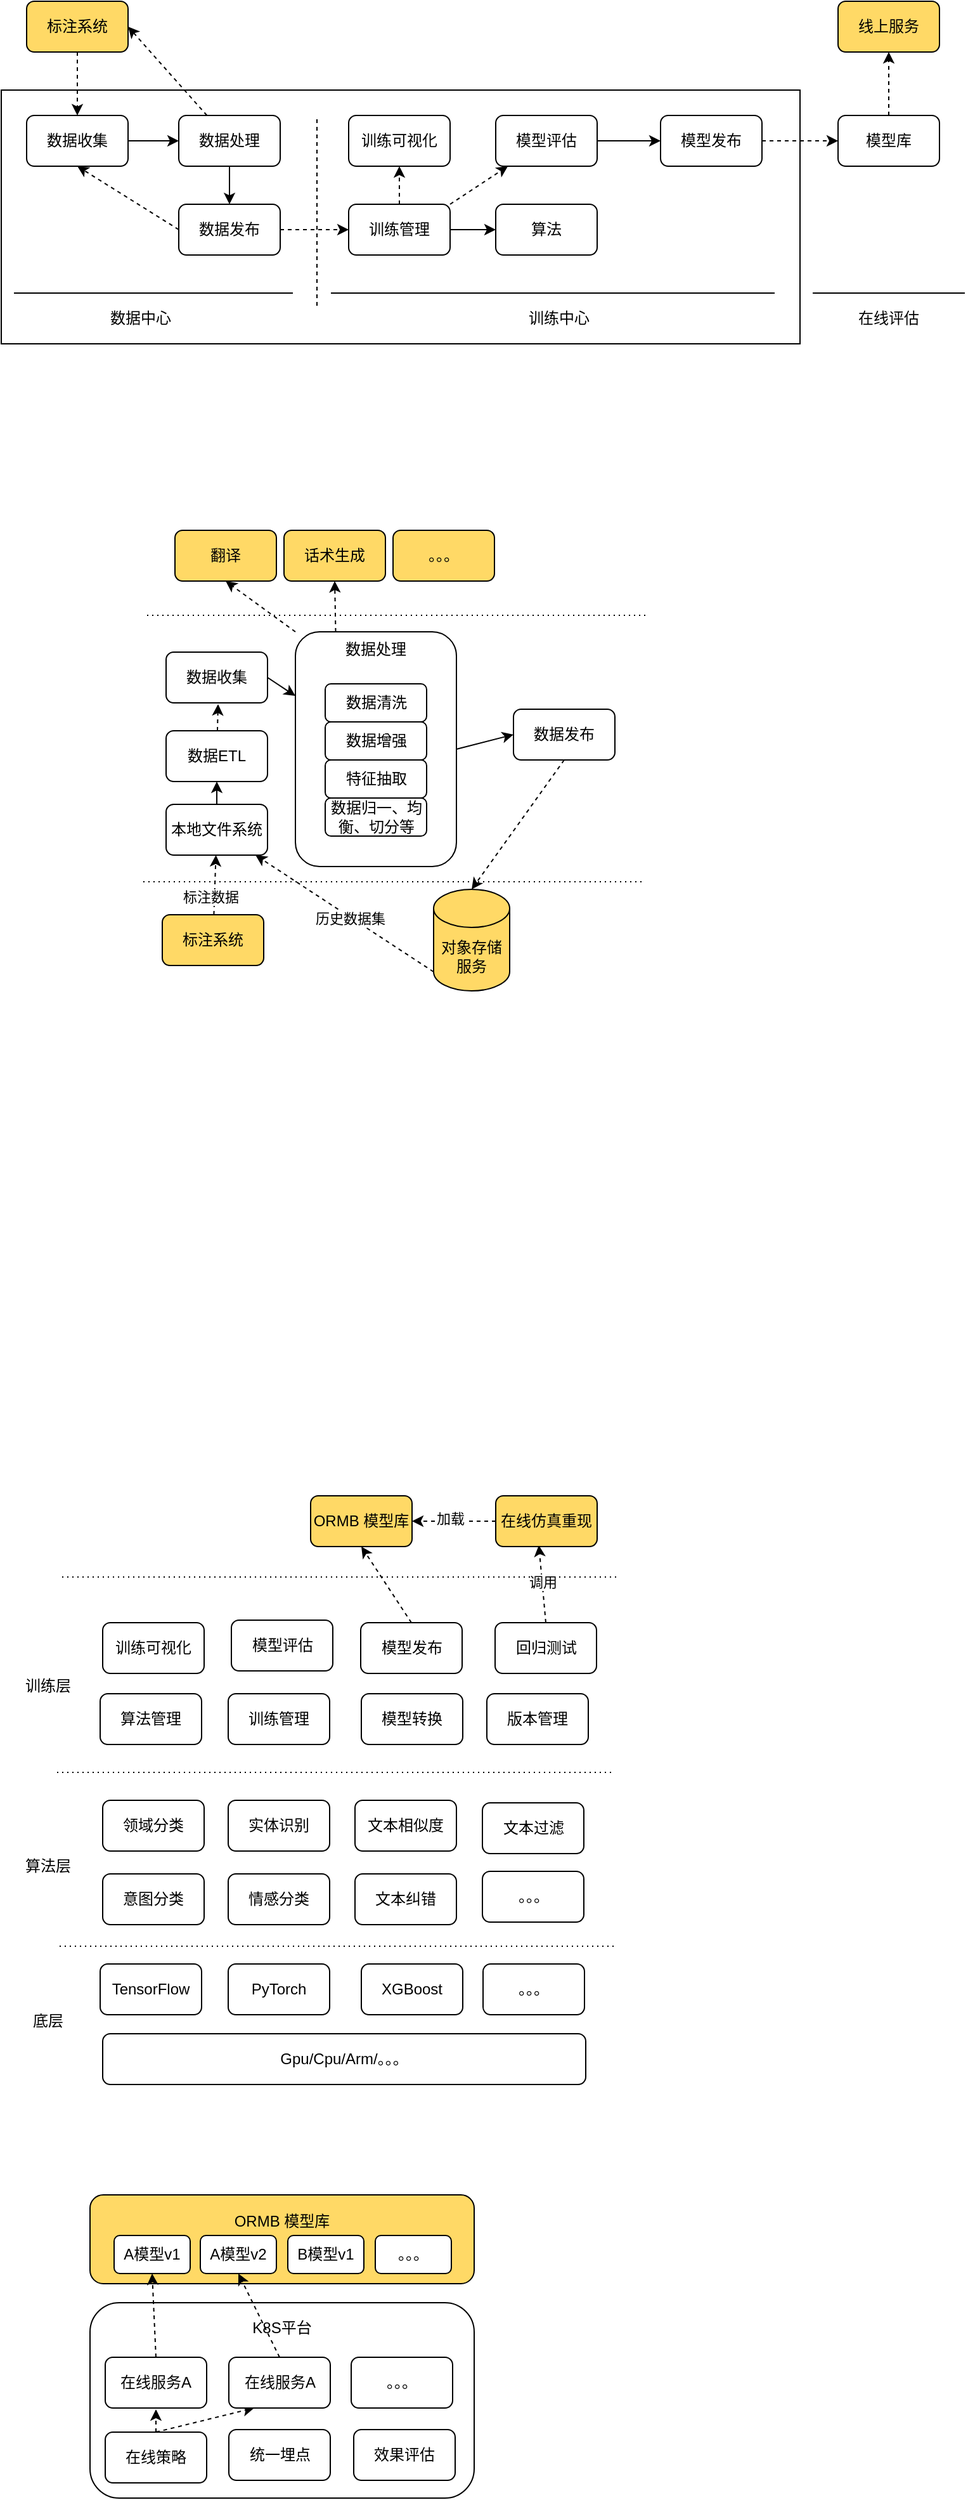 <mxfile version="14.6.13" type="device"><diagram id="BUX6kXWWUyB_DorWcSp2" name="第 1 页"><mxGraphModel dx="946" dy="1777" grid="0" gridSize="10" guides="1" tooltips="1" connect="1" arrows="1" fold="1" page="1" pageScale="1" pageWidth="827" pageHeight="1169" math="0" shadow="0"><root><mxCell id="0"/><mxCell id="1" parent="0"/><mxCell id="ZanTquYdENiWtC2egwye-124" value="K8S平台&lt;br&gt;&lt;br&gt;&lt;br&gt;&lt;br&gt;&lt;br&gt;&lt;br&gt;&lt;br&gt;&lt;br&gt;&lt;br&gt;" style="rounded=1;whiteSpace=wrap;html=1;fillColor=#FFFFFF;" vertex="1" parent="1"><mxGeometry x="104" y="724" width="303" height="154" as="geometry"/></mxCell><mxCell id="ZanTquYdENiWtC2egwye-32" value="" style="rounded=0;whiteSpace=wrap;html=1;fillColor=#FFFFFF;" vertex="1" parent="1"><mxGeometry x="34" y="-1020" width="630" height="200" as="geometry"/></mxCell><mxCell id="ZanTquYdENiWtC2egwye-11" value="" style="edgeStyle=orthogonalEdgeStyle;rounded=0;orthogonalLoop=1;jettySize=auto;html=1;" edge="1" parent="1" source="ZanTquYdENiWtC2egwye-1" target="ZanTquYdENiWtC2egwye-3"><mxGeometry relative="1" as="geometry"/></mxCell><mxCell id="ZanTquYdENiWtC2egwye-1" value="数据收集" style="rounded=1;whiteSpace=wrap;html=1;" vertex="1" parent="1"><mxGeometry x="54" y="-1000" width="80" height="40" as="geometry"/></mxCell><mxCell id="ZanTquYdENiWtC2egwye-14" value="" style="edgeStyle=none;rounded=0;orthogonalLoop=1;jettySize=auto;html=1;dashed=1;" edge="1" parent="1" source="ZanTquYdENiWtC2egwye-2" target="ZanTquYdENiWtC2egwye-1"><mxGeometry relative="1" as="geometry"/></mxCell><mxCell id="ZanTquYdENiWtC2egwye-12" value="" style="edgeStyle=orthogonalEdgeStyle;rounded=0;orthogonalLoop=1;jettySize=auto;html=1;" edge="1" parent="1" source="ZanTquYdENiWtC2egwye-3" target="ZanTquYdENiWtC2egwye-4"><mxGeometry relative="1" as="geometry"/></mxCell><mxCell id="ZanTquYdENiWtC2egwye-13" style="rounded=0;orthogonalLoop=1;jettySize=auto;html=1;entryX=1;entryY=0.5;entryDx=0;entryDy=0;dashed=1;" edge="1" parent="1" source="ZanTquYdENiWtC2egwye-3" target="ZanTquYdENiWtC2egwye-2"><mxGeometry relative="1" as="geometry"/></mxCell><mxCell id="ZanTquYdENiWtC2egwye-3" value="数据处理" style="rounded=1;whiteSpace=wrap;html=1;" vertex="1" parent="1"><mxGeometry x="174" y="-1000" width="80" height="40" as="geometry"/></mxCell><mxCell id="ZanTquYdENiWtC2egwye-15" value="" style="edgeStyle=none;rounded=0;orthogonalLoop=1;jettySize=auto;html=1;dashed=1;" edge="1" parent="1" source="ZanTquYdENiWtC2egwye-4" target="ZanTquYdENiWtC2egwye-5"><mxGeometry relative="1" as="geometry"/></mxCell><mxCell id="ZanTquYdENiWtC2egwye-25" style="edgeStyle=none;rounded=0;orthogonalLoop=1;jettySize=auto;html=1;exitX=0;exitY=0.5;exitDx=0;exitDy=0;entryX=0.5;entryY=1;entryDx=0;entryDy=0;dashed=1;" edge="1" parent="1" source="ZanTquYdENiWtC2egwye-4" target="ZanTquYdENiWtC2egwye-1"><mxGeometry relative="1" as="geometry"/></mxCell><mxCell id="ZanTquYdENiWtC2egwye-4" value="数据发布" style="rounded=1;whiteSpace=wrap;html=1;" vertex="1" parent="1"><mxGeometry x="174" y="-930" width="80" height="40" as="geometry"/></mxCell><mxCell id="ZanTquYdENiWtC2egwye-16" value="" style="edgeStyle=none;rounded=0;orthogonalLoop=1;jettySize=auto;html=1;" edge="1" parent="1" source="ZanTquYdENiWtC2egwye-5" target="ZanTquYdENiWtC2egwye-6"><mxGeometry relative="1" as="geometry"/></mxCell><mxCell id="ZanTquYdENiWtC2egwye-18" value="" style="edgeStyle=none;rounded=0;orthogonalLoop=1;jettySize=auto;html=1;dashed=1;" edge="1" parent="1" source="ZanTquYdENiWtC2egwye-5" target="ZanTquYdENiWtC2egwye-8"><mxGeometry relative="1" as="geometry"/></mxCell><mxCell id="ZanTquYdENiWtC2egwye-5" value="训练管理" style="rounded=1;whiteSpace=wrap;html=1;" vertex="1" parent="1"><mxGeometry x="308" y="-930" width="80" height="40" as="geometry"/></mxCell><mxCell id="ZanTquYdENiWtC2egwye-17" value="" style="edgeStyle=none;rounded=0;orthogonalLoop=1;jettySize=auto;html=1;dashed=1;exitX=1;exitY=0;exitDx=0;exitDy=0;" edge="1" parent="1" source="ZanTquYdENiWtC2egwye-5" target="ZanTquYdENiWtC2egwye-7"><mxGeometry relative="1" as="geometry"/></mxCell><mxCell id="ZanTquYdENiWtC2egwye-6" value="算法" style="rounded=1;whiteSpace=wrap;html=1;" vertex="1" parent="1"><mxGeometry x="424" y="-930" width="80" height="40" as="geometry"/></mxCell><mxCell id="ZanTquYdENiWtC2egwye-19" value="" style="edgeStyle=none;rounded=0;orthogonalLoop=1;jettySize=auto;html=1;" edge="1" parent="1" source="ZanTquYdENiWtC2egwye-7" target="ZanTquYdENiWtC2egwye-10"><mxGeometry relative="1" as="geometry"/></mxCell><mxCell id="ZanTquYdENiWtC2egwye-7" value="&lt;span&gt;模型评估&lt;/span&gt;" style="rounded=1;whiteSpace=wrap;html=1;" vertex="1" parent="1"><mxGeometry x="424" y="-1000" width="80" height="40" as="geometry"/></mxCell><mxCell id="ZanTquYdENiWtC2egwye-8" value="训练可视化" style="rounded=1;whiteSpace=wrap;html=1;" vertex="1" parent="1"><mxGeometry x="308" y="-1000" width="80" height="40" as="geometry"/></mxCell><mxCell id="ZanTquYdENiWtC2egwye-23" value="" style="edgeStyle=none;rounded=0;orthogonalLoop=1;jettySize=auto;html=1;dashed=1;" edge="1" parent="1" source="ZanTquYdENiWtC2egwye-10" target="ZanTquYdENiWtC2egwye-22"><mxGeometry relative="1" as="geometry"/></mxCell><mxCell id="ZanTquYdENiWtC2egwye-10" value="模型发布" style="rounded=1;whiteSpace=wrap;html=1;" vertex="1" parent="1"><mxGeometry x="554" y="-1000" width="80" height="40" as="geometry"/></mxCell><mxCell id="ZanTquYdENiWtC2egwye-2" value="标注系统" style="rounded=1;whiteSpace=wrap;html=1;fillColor=#FFD966;" vertex="1" parent="1"><mxGeometry x="54" y="-1090" width="80" height="40" as="geometry"/></mxCell><mxCell id="ZanTquYdENiWtC2egwye-20" value="线上服务" style="rounded=1;whiteSpace=wrap;html=1;fillColor=#FFD966;" vertex="1" parent="1"><mxGeometry x="694" y="-1090" width="80" height="40" as="geometry"/></mxCell><mxCell id="ZanTquYdENiWtC2egwye-24" value="" style="edgeStyle=none;rounded=0;orthogonalLoop=1;jettySize=auto;html=1;dashed=1;" edge="1" parent="1" source="ZanTquYdENiWtC2egwye-22" target="ZanTquYdENiWtC2egwye-20"><mxGeometry relative="1" as="geometry"/></mxCell><mxCell id="ZanTquYdENiWtC2egwye-22" value="模型库" style="rounded=1;whiteSpace=wrap;html=1;" vertex="1" parent="1"><mxGeometry x="694" y="-1000" width="80" height="40" as="geometry"/></mxCell><mxCell id="ZanTquYdENiWtC2egwye-26" value="" style="endArrow=none;html=1;" edge="1" parent="1"><mxGeometry width="50" height="50" relative="1" as="geometry"><mxPoint x="44" y="-860" as="sourcePoint"/><mxPoint x="264" y="-860" as="targetPoint"/></mxGeometry></mxCell><mxCell id="ZanTquYdENiWtC2egwye-27" value="" style="endArrow=none;html=1;" edge="1" parent="1"><mxGeometry width="50" height="50" relative="1" as="geometry"><mxPoint x="294" y="-860" as="sourcePoint"/><mxPoint x="644" y="-860" as="targetPoint"/></mxGeometry></mxCell><mxCell id="ZanTquYdENiWtC2egwye-28" value="数据中心" style="text;html=1;strokeColor=none;fillColor=none;align=center;verticalAlign=middle;whiteSpace=wrap;rounded=0;" vertex="1" parent="1"><mxGeometry x="114" y="-850" width="60" height="20" as="geometry"/></mxCell><mxCell id="ZanTquYdENiWtC2egwye-29" value="训练中心" style="text;html=1;strokeColor=none;fillColor=none;align=center;verticalAlign=middle;whiteSpace=wrap;rounded=0;" vertex="1" parent="1"><mxGeometry x="444" y="-850" width="60" height="20" as="geometry"/></mxCell><mxCell id="ZanTquYdENiWtC2egwye-30" value="" style="endArrow=none;html=1;" edge="1" parent="1"><mxGeometry width="50" height="50" relative="1" as="geometry"><mxPoint x="674" y="-860" as="sourcePoint"/><mxPoint x="794" y="-860" as="targetPoint"/></mxGeometry></mxCell><mxCell id="ZanTquYdENiWtC2egwye-31" value="在线评估" style="text;html=1;strokeColor=none;fillColor=none;align=center;verticalAlign=middle;whiteSpace=wrap;rounded=0;" vertex="1" parent="1"><mxGeometry x="704" y="-850" width="60" height="20" as="geometry"/></mxCell><mxCell id="ZanTquYdENiWtC2egwye-34" value="" style="endArrow=none;html=1;dashed=1;" edge="1" parent="1"><mxGeometry width="50" height="50" relative="1" as="geometry"><mxPoint x="283" y="-850" as="sourcePoint"/><mxPoint x="283" y="-1000" as="targetPoint"/></mxGeometry></mxCell><mxCell id="ZanTquYdENiWtC2egwye-39" value="" style="edgeStyle=none;rounded=0;orthogonalLoop=1;jettySize=auto;html=1;dashed=1;" edge="1" parent="1" source="ZanTquYdENiWtC2egwye-36" target="ZanTquYdENiWtC2egwye-37"><mxGeometry relative="1" as="geometry"/></mxCell><mxCell id="ZanTquYdENiWtC2egwye-43" value="标注数据" style="edgeLabel;html=1;align=center;verticalAlign=middle;resizable=0;points=[];" vertex="1" connectable="0" parent="ZanTquYdENiWtC2egwye-39"><mxGeometry x="-0.403" y="3" relative="1" as="geometry"><mxPoint as="offset"/></mxGeometry></mxCell><mxCell id="ZanTquYdENiWtC2egwye-36" value="&lt;span&gt;标注系统&lt;/span&gt;" style="rounded=1;whiteSpace=wrap;html=1;fillColor=#FFD966;" vertex="1" parent="1"><mxGeometry x="161" y="-370" width="80" height="40" as="geometry"/></mxCell><mxCell id="ZanTquYdENiWtC2egwye-49" style="edgeStyle=none;rounded=0;orthogonalLoop=1;jettySize=auto;html=1;exitX=0.5;exitY=0;exitDx=0;exitDy=0;entryX=0.5;entryY=1;entryDx=0;entryDy=0;" edge="1" parent="1" source="ZanTquYdENiWtC2egwye-37" target="ZanTquYdENiWtC2egwye-133"><mxGeometry relative="1" as="geometry"/></mxCell><mxCell id="ZanTquYdENiWtC2egwye-37" value="本地文件系统" style="rounded=1;whiteSpace=wrap;html=1;" vertex="1" parent="1"><mxGeometry x="164" y="-457" width="80" height="40" as="geometry"/></mxCell><mxCell id="ZanTquYdENiWtC2egwye-40" style="edgeStyle=none;rounded=0;orthogonalLoop=1;jettySize=auto;html=1;exitX=0;exitY=1;exitDx=0;exitDy=-15;dashed=1;exitPerimeter=0;" edge="1" parent="1" source="ZanTquYdENiWtC2egwye-44" target="ZanTquYdENiWtC2egwye-37"><mxGeometry relative="1" as="geometry"><mxPoint x="317" y="-541" as="sourcePoint"/></mxGeometry></mxCell><mxCell id="ZanTquYdENiWtC2egwye-42" value="历史数据集" style="edgeLabel;html=1;align=center;verticalAlign=middle;resizable=0;points=[];" vertex="1" connectable="0" parent="ZanTquYdENiWtC2egwye-40"><mxGeometry x="-0.065" y="1" relative="1" as="geometry"><mxPoint as="offset"/></mxGeometry></mxCell><mxCell id="ZanTquYdENiWtC2egwye-44" value="&lt;span&gt;对象存储服务&lt;/span&gt;" style="shape=cylinder3;whiteSpace=wrap;html=1;boundedLbl=1;backgroundOutline=1;size=15;fillColor=#FFD966;" vertex="1" parent="1"><mxGeometry x="375" y="-390" width="60" height="80" as="geometry"/></mxCell><mxCell id="ZanTquYdENiWtC2egwye-50" style="edgeStyle=none;rounded=0;orthogonalLoop=1;jettySize=auto;html=1;exitX=1;exitY=0.5;exitDx=0;exitDy=0;" edge="1" parent="1" source="ZanTquYdENiWtC2egwye-45" target="ZanTquYdENiWtC2egwye-47"><mxGeometry relative="1" as="geometry"/></mxCell><mxCell id="ZanTquYdENiWtC2egwye-45" value="数据收集" style="rounded=1;whiteSpace=wrap;html=1;" vertex="1" parent="1"><mxGeometry x="164" y="-577" width="80" height="40" as="geometry"/></mxCell><mxCell id="ZanTquYdENiWtC2egwye-51" style="edgeStyle=none;rounded=0;orthogonalLoop=1;jettySize=auto;html=1;exitX=1;exitY=0.5;exitDx=0;exitDy=0;entryX=0;entryY=0.5;entryDx=0;entryDy=0;" edge="1" parent="1" source="ZanTquYdENiWtC2egwye-47" target="ZanTquYdENiWtC2egwye-48"><mxGeometry relative="1" as="geometry"/></mxCell><mxCell id="ZanTquYdENiWtC2egwye-58" style="edgeStyle=none;rounded=0;orthogonalLoop=1;jettySize=auto;html=1;exitX=0;exitY=0;exitDx=0;exitDy=0;entryX=0.5;entryY=1;entryDx=0;entryDy=0;dashed=1;" edge="1" parent="1" source="ZanTquYdENiWtC2egwye-47" target="ZanTquYdENiWtC2egwye-56"><mxGeometry relative="1" as="geometry"/></mxCell><mxCell id="ZanTquYdENiWtC2egwye-59" style="edgeStyle=none;rounded=0;orthogonalLoop=1;jettySize=auto;html=1;exitX=0.25;exitY=0;exitDx=0;exitDy=0;entryX=0.5;entryY=1;entryDx=0;entryDy=0;dashed=1;" edge="1" parent="1" source="ZanTquYdENiWtC2egwye-47" target="ZanTquYdENiWtC2egwye-57"><mxGeometry relative="1" as="geometry"/></mxCell><mxCell id="ZanTquYdENiWtC2egwye-47" value="数据处理&lt;br&gt;&lt;br&gt;&lt;br&gt;&lt;br&gt;&lt;br&gt;&lt;br&gt;&lt;br&gt;&lt;br&gt;&lt;br&gt;&lt;br&gt;&lt;br&gt;&lt;br&gt;" style="rounded=1;whiteSpace=wrap;html=1;" vertex="1" parent="1"><mxGeometry x="266" y="-593" width="127" height="185" as="geometry"/></mxCell><mxCell id="ZanTquYdENiWtC2egwye-52" style="edgeStyle=none;rounded=0;orthogonalLoop=1;jettySize=auto;html=1;exitX=0.5;exitY=1;exitDx=0;exitDy=0;entryX=0.5;entryY=0;entryDx=0;entryDy=0;entryPerimeter=0;dashed=1;" edge="1" parent="1" source="ZanTquYdENiWtC2egwye-48" target="ZanTquYdENiWtC2egwye-44"><mxGeometry relative="1" as="geometry"/></mxCell><mxCell id="ZanTquYdENiWtC2egwye-48" value="数据发布" style="rounded=1;whiteSpace=wrap;html=1;" vertex="1" parent="1"><mxGeometry x="438" y="-532" width="80" height="40" as="geometry"/></mxCell><mxCell id="ZanTquYdENiWtC2egwye-53" value="数据清洗" style="rounded=1;whiteSpace=wrap;html=1;" vertex="1" parent="1"><mxGeometry x="289.5" y="-552" width="80" height="30" as="geometry"/></mxCell><mxCell id="ZanTquYdENiWtC2egwye-54" value="数据增强" style="rounded=1;whiteSpace=wrap;html=1;" vertex="1" parent="1"><mxGeometry x="289.5" y="-522" width="80" height="30" as="geometry"/></mxCell><mxCell id="ZanTquYdENiWtC2egwye-55" value="数据归一、均衡、切分等" style="rounded=1;whiteSpace=wrap;html=1;" vertex="1" parent="1"><mxGeometry x="289.5" y="-462" width="80" height="30" as="geometry"/></mxCell><mxCell id="ZanTquYdENiWtC2egwye-56" value="&lt;span&gt;翻译&lt;/span&gt;" style="rounded=1;whiteSpace=wrap;html=1;fillColor=#FFD966;" vertex="1" parent="1"><mxGeometry x="171" y="-673" width="80" height="40" as="geometry"/></mxCell><mxCell id="ZanTquYdENiWtC2egwye-57" value="&lt;span&gt;话术生成&lt;/span&gt;" style="rounded=1;whiteSpace=wrap;html=1;fillColor=#FFD966;" vertex="1" parent="1"><mxGeometry x="257" y="-673" width="80" height="40" as="geometry"/></mxCell><mxCell id="ZanTquYdENiWtC2egwye-60" value="&lt;span&gt;。。。&lt;/span&gt;" style="rounded=1;whiteSpace=wrap;html=1;fillColor=#FFD966;" vertex="1" parent="1"><mxGeometry x="343" y="-673" width="80" height="40" as="geometry"/></mxCell><mxCell id="ZanTquYdENiWtC2egwye-61" value="TensorFlow" style="rounded=1;whiteSpace=wrap;html=1;" vertex="1" parent="1"><mxGeometry x="112" y="457" width="80" height="40" as="geometry"/></mxCell><mxCell id="ZanTquYdENiWtC2egwye-62" value="" style="endArrow=none;dashed=1;html=1;dashPattern=1 3;strokeWidth=1;" edge="1" parent="1"><mxGeometry width="50" height="50" relative="1" as="geometry"><mxPoint x="149" y="-606" as="sourcePoint"/><mxPoint x="544" y="-606" as="targetPoint"/></mxGeometry></mxCell><mxCell id="ZanTquYdENiWtC2egwye-63" value="" style="endArrow=none;dashed=1;html=1;dashPattern=1 3;strokeWidth=1;" edge="1" parent="1"><mxGeometry width="50" height="50" relative="1" as="geometry"><mxPoint x="146" y="-396" as="sourcePoint"/><mxPoint x="541" y="-396" as="targetPoint"/></mxGeometry></mxCell><mxCell id="ZanTquYdENiWtC2egwye-67" value="PyTorch" style="rounded=1;whiteSpace=wrap;html=1;" vertex="1" parent="1"><mxGeometry x="213" y="457" width="80" height="40" as="geometry"/></mxCell><mxCell id="ZanTquYdENiWtC2egwye-68" value="XGBoost" style="rounded=1;whiteSpace=wrap;html=1;" vertex="1" parent="1"><mxGeometry x="318" y="457" width="80" height="40" as="geometry"/></mxCell><mxCell id="ZanTquYdENiWtC2egwye-69" value="意图分类" style="rounded=1;whiteSpace=wrap;html=1;" vertex="1" parent="1"><mxGeometry x="114" y="386" width="80" height="40" as="geometry"/></mxCell><mxCell id="ZanTquYdENiWtC2egwye-70" value="领域分类" style="rounded=1;whiteSpace=wrap;html=1;" vertex="1" parent="1"><mxGeometry x="114" y="328" width="80" height="40" as="geometry"/></mxCell><mxCell id="ZanTquYdENiWtC2egwye-71" value="文本相似度" style="rounded=1;whiteSpace=wrap;html=1;" vertex="1" parent="1"><mxGeometry x="313" y="328" width="80" height="40" as="geometry"/></mxCell><mxCell id="ZanTquYdENiWtC2egwye-72" value="实体识别" style="rounded=1;whiteSpace=wrap;html=1;" vertex="1" parent="1"><mxGeometry x="213" y="328" width="80" height="40" as="geometry"/></mxCell><mxCell id="ZanTquYdENiWtC2egwye-73" value="情感分类" style="rounded=1;whiteSpace=wrap;html=1;" vertex="1" parent="1"><mxGeometry x="213" y="386" width="80" height="40" as="geometry"/></mxCell><mxCell id="ZanTquYdENiWtC2egwye-74" value="文本纠错" style="rounded=1;whiteSpace=wrap;html=1;" vertex="1" parent="1"><mxGeometry x="313" y="386" width="80" height="40" as="geometry"/></mxCell><mxCell id="ZanTquYdENiWtC2egwye-75" value="文本过滤" style="rounded=1;whiteSpace=wrap;html=1;" vertex="1" parent="1"><mxGeometry x="413.5" y="330" width="80" height="40" as="geometry"/></mxCell><mxCell id="ZanTquYdENiWtC2egwye-85" value="。。。" style="rounded=1;whiteSpace=wrap;html=1;" vertex="1" parent="1"><mxGeometry x="413.5" y="384" width="80" height="40" as="geometry"/></mxCell><mxCell id="ZanTquYdENiWtC2egwye-86" value="" style="endArrow=none;dashed=1;html=1;dashPattern=1 3;strokeWidth=1;" edge="1" parent="1"><mxGeometry width="50" height="50" relative="1" as="geometry"><mxPoint x="80" y="443" as="sourcePoint"/><mxPoint x="520" y="443" as="targetPoint"/></mxGeometry></mxCell><mxCell id="ZanTquYdENiWtC2egwye-87" value="算法管理" style="rounded=1;whiteSpace=wrap;html=1;" vertex="1" parent="1"><mxGeometry x="112" y="244" width="80" height="40" as="geometry"/></mxCell><mxCell id="ZanTquYdENiWtC2egwye-88" value="" style="endArrow=none;dashed=1;html=1;dashPattern=1 3;strokeWidth=1;" edge="1" parent="1"><mxGeometry width="50" height="50" relative="1" as="geometry"><mxPoint x="78" y="306" as="sourcePoint"/><mxPoint x="518" y="306" as="targetPoint"/></mxGeometry></mxCell><mxCell id="ZanTquYdENiWtC2egwye-90" value="训练可视化" style="rounded=1;whiteSpace=wrap;html=1;" vertex="1" parent="1"><mxGeometry x="114" y="188" width="80" height="40" as="geometry"/></mxCell><mxCell id="ZanTquYdENiWtC2egwye-91" value="模型发布" style="rounded=1;whiteSpace=wrap;html=1;" vertex="1" parent="1"><mxGeometry x="317.5" y="188" width="80" height="40" as="geometry"/></mxCell><mxCell id="ZanTquYdENiWtC2egwye-92" value="" style="endArrow=none;dashed=1;html=1;dashPattern=1 3;strokeWidth=1;" edge="1" parent="1"><mxGeometry width="50" height="50" relative="1" as="geometry"><mxPoint x="82" y="152" as="sourcePoint"/><mxPoint x="522" y="152" as="targetPoint"/></mxGeometry></mxCell><mxCell id="ZanTquYdENiWtC2egwye-93" value="ORMB 模型库" style="rounded=1;whiteSpace=wrap;html=1;fillColor=#FFD966;" vertex="1" parent="1"><mxGeometry x="278" y="88" width="80" height="40" as="geometry"/></mxCell><mxCell id="ZanTquYdENiWtC2egwye-94" value="" style="endArrow=classic;html=1;dashed=1;strokeWidth=1;exitX=0.5;exitY=0;exitDx=0;exitDy=0;entryX=0.5;entryY=1;entryDx=0;entryDy=0;" edge="1" parent="1" source="ZanTquYdENiWtC2egwye-91" target="ZanTquYdENiWtC2egwye-93"><mxGeometry width="50" height="50" relative="1" as="geometry"><mxPoint x="414" y="254" as="sourcePoint"/><mxPoint x="464" y="204" as="targetPoint"/></mxGeometry></mxCell><mxCell id="ZanTquYdENiWtC2egwye-95" value="ORMB 模型库&lt;br&gt;&lt;br&gt;&lt;br&gt;" style="rounded=1;whiteSpace=wrap;html=1;fillColor=#FFD966;" vertex="1" parent="1"><mxGeometry x="104" y="639" width="303" height="70" as="geometry"/></mxCell><mxCell id="ZanTquYdENiWtC2egwye-122" style="edgeStyle=none;rounded=0;orthogonalLoop=1;jettySize=auto;html=1;exitX=0.5;exitY=0;exitDx=0;exitDy=0;entryX=0.5;entryY=1;entryDx=0;entryDy=0;dashed=1;strokeWidth=1;" edge="1" parent="1" source="ZanTquYdENiWtC2egwye-96" target="ZanTquYdENiWtC2egwye-114"><mxGeometry relative="1" as="geometry"/></mxCell><mxCell id="ZanTquYdENiWtC2egwye-96" value="在线服务A" style="rounded=1;whiteSpace=wrap;html=1;" vertex="1" parent="1"><mxGeometry x="116" y="767" width="80" height="40" as="geometry"/></mxCell><mxCell id="ZanTquYdENiWtC2egwye-101" style="edgeStyle=none;rounded=0;orthogonalLoop=1;jettySize=auto;html=1;exitX=0.5;exitY=0;exitDx=0;exitDy=0;entryX=0.425;entryY=0.975;entryDx=0;entryDy=0;entryPerimeter=0;dashed=1;strokeWidth=1;" edge="1" parent="1" source="ZanTquYdENiWtC2egwye-97" target="ZanTquYdENiWtC2egwye-98"><mxGeometry relative="1" as="geometry"/></mxCell><mxCell id="ZanTquYdENiWtC2egwye-103" value="调用" style="edgeLabel;html=1;align=center;verticalAlign=middle;resizable=0;points=[];" vertex="1" connectable="0" parent="ZanTquYdENiWtC2egwye-101"><mxGeometry x="0.058" relative="1" as="geometry"><mxPoint as="offset"/></mxGeometry></mxCell><mxCell id="ZanTquYdENiWtC2egwye-97" value="回归测试" style="rounded=1;whiteSpace=wrap;html=1;" vertex="1" parent="1"><mxGeometry x="423.5" y="188" width="80" height="40" as="geometry"/></mxCell><mxCell id="ZanTquYdENiWtC2egwye-100" style="edgeStyle=none;rounded=0;orthogonalLoop=1;jettySize=auto;html=1;exitX=0;exitY=0.5;exitDx=0;exitDy=0;entryX=1;entryY=0.5;entryDx=0;entryDy=0;dashed=1;strokeWidth=1;" edge="1" parent="1" source="ZanTquYdENiWtC2egwye-98" target="ZanTquYdENiWtC2egwye-93"><mxGeometry relative="1" as="geometry"/></mxCell><mxCell id="ZanTquYdENiWtC2egwye-102" value="加载" style="edgeLabel;html=1;align=center;verticalAlign=middle;resizable=0;points=[];" vertex="1" connectable="0" parent="ZanTquYdENiWtC2egwye-100"><mxGeometry x="0.091" y="-2" relative="1" as="geometry"><mxPoint as="offset"/></mxGeometry></mxCell><mxCell id="ZanTquYdENiWtC2egwye-98" value="在线仿真重现" style="rounded=1;whiteSpace=wrap;html=1;fillColor=#FFD966;" vertex="1" parent="1"><mxGeometry x="424" y="88" width="80" height="40" as="geometry"/></mxCell><mxCell id="ZanTquYdENiWtC2egwye-105" value="模型转换" style="rounded=1;whiteSpace=wrap;html=1;" vertex="1" parent="1"><mxGeometry x="318" y="244" width="80" height="40" as="geometry"/></mxCell><mxCell id="ZanTquYdENiWtC2egwye-106" value="训练管理" style="rounded=1;whiteSpace=wrap;html=1;" vertex="1" parent="1"><mxGeometry x="213" y="244" width="80" height="40" as="geometry"/></mxCell><mxCell id="ZanTquYdENiWtC2egwye-107" value="。。。" style="rounded=1;whiteSpace=wrap;html=1;" vertex="1" parent="1"><mxGeometry x="414" y="457" width="80" height="40" as="geometry"/></mxCell><mxCell id="ZanTquYdENiWtC2egwye-108" value="版本管理" style="rounded=1;whiteSpace=wrap;html=1;" vertex="1" parent="1"><mxGeometry x="417" y="244" width="80" height="40" as="geometry"/></mxCell><mxCell id="ZanTquYdENiWtC2egwye-109" value="特征抽取" style="rounded=1;whiteSpace=wrap;html=1;" vertex="1" parent="1"><mxGeometry x="289.5" y="-492" width="80" height="30" as="geometry"/></mxCell><mxCell id="ZanTquYdENiWtC2egwye-119" style="edgeStyle=none;rounded=0;orthogonalLoop=1;jettySize=auto;html=1;exitX=0.5;exitY=0;exitDx=0;exitDy=0;dashed=1;strokeWidth=1;" edge="1" parent="1" source="ZanTquYdENiWtC2egwye-110"><mxGeometry relative="1" as="geometry"><mxPoint x="156" y="808" as="targetPoint"/></mxGeometry></mxCell><mxCell id="ZanTquYdENiWtC2egwye-121" style="edgeStyle=none;rounded=0;orthogonalLoop=1;jettySize=auto;html=1;exitX=0.5;exitY=0;exitDx=0;exitDy=0;entryX=0.25;entryY=1;entryDx=0;entryDy=0;dashed=1;strokeWidth=1;" edge="1" parent="1" source="ZanTquYdENiWtC2egwye-110" target="ZanTquYdENiWtC2egwye-111"><mxGeometry relative="1" as="geometry"/></mxCell><mxCell id="ZanTquYdENiWtC2egwye-110" value="在线策略" style="rounded=1;whiteSpace=wrap;html=1;" vertex="1" parent="1"><mxGeometry x="116" y="826" width="80" height="40" as="geometry"/></mxCell><mxCell id="ZanTquYdENiWtC2egwye-123" style="edgeStyle=none;rounded=0;orthogonalLoop=1;jettySize=auto;html=1;exitX=0.5;exitY=0;exitDx=0;exitDy=0;entryX=0.5;entryY=1;entryDx=0;entryDy=0;dashed=1;strokeWidth=1;" edge="1" parent="1" source="ZanTquYdENiWtC2egwye-111" target="ZanTquYdENiWtC2egwye-115"><mxGeometry relative="1" as="geometry"/></mxCell><mxCell id="ZanTquYdENiWtC2egwye-111" value="在线服务A" style="rounded=1;whiteSpace=wrap;html=1;" vertex="1" parent="1"><mxGeometry x="213.5" y="767" width="80" height="40" as="geometry"/></mxCell><mxCell id="ZanTquYdENiWtC2egwye-112" value="统一埋点" style="rounded=1;whiteSpace=wrap;html=1;" vertex="1" parent="1"><mxGeometry x="213.5" y="824" width="80" height="40" as="geometry"/></mxCell><mxCell id="ZanTquYdENiWtC2egwye-113" value="效果评估" style="rounded=1;whiteSpace=wrap;html=1;" vertex="1" parent="1"><mxGeometry x="312" y="824" width="80" height="40" as="geometry"/></mxCell><mxCell id="ZanTquYdENiWtC2egwye-114" value="A模型v1" style="rounded=1;whiteSpace=wrap;html=1;" vertex="1" parent="1"><mxGeometry x="123" y="671" width="60" height="30" as="geometry"/></mxCell><mxCell id="ZanTquYdENiWtC2egwye-115" value="A模型v2" style="rounded=1;whiteSpace=wrap;html=1;" vertex="1" parent="1"><mxGeometry x="191" y="671" width="60" height="30" as="geometry"/></mxCell><mxCell id="ZanTquYdENiWtC2egwye-116" value="B模型v1" style="rounded=1;whiteSpace=wrap;html=1;" vertex="1" parent="1"><mxGeometry x="260" y="671" width="60" height="30" as="geometry"/></mxCell><mxCell id="ZanTquYdENiWtC2egwye-117" value="。。。" style="rounded=1;whiteSpace=wrap;html=1;" vertex="1" parent="1"><mxGeometry x="329" y="671" width="60" height="30" as="geometry"/></mxCell><mxCell id="ZanTquYdENiWtC2egwye-120" value="。。。" style="rounded=1;whiteSpace=wrap;html=1;" vertex="1" parent="1"><mxGeometry x="310" y="767" width="80" height="40" as="geometry"/></mxCell><mxCell id="ZanTquYdENiWtC2egwye-126" value="Gpu/Cpu/Arm/。。。" style="rounded=1;whiteSpace=wrap;html=1;" vertex="1" parent="1"><mxGeometry x="114" y="512" width="381" height="40" as="geometry"/></mxCell><mxCell id="ZanTquYdENiWtC2egwye-129" value="底层" style="text;html=1;strokeColor=none;fillColor=none;align=center;verticalAlign=middle;whiteSpace=wrap;rounded=0;" vertex="1" parent="1"><mxGeometry x="51" y="492" width="40" height="20" as="geometry"/></mxCell><mxCell id="ZanTquYdENiWtC2egwye-130" value="算法层" style="text;html=1;strokeColor=none;fillColor=none;align=center;verticalAlign=middle;whiteSpace=wrap;rounded=0;" vertex="1" parent="1"><mxGeometry x="51" y="370" width="40" height="20" as="geometry"/></mxCell><mxCell id="ZanTquYdENiWtC2egwye-131" value="训练层" style="text;html=1;strokeColor=none;fillColor=none;align=center;verticalAlign=middle;whiteSpace=wrap;rounded=0;" vertex="1" parent="1"><mxGeometry x="51" y="228" width="40" height="20" as="geometry"/></mxCell><mxCell id="ZanTquYdENiWtC2egwye-132" value="模型评估" style="rounded=1;whiteSpace=wrap;html=1;" vertex="1" parent="1"><mxGeometry x="215.5" y="186" width="80" height="40" as="geometry"/></mxCell><mxCell id="ZanTquYdENiWtC2egwye-134" value="" style="edgeStyle=none;rounded=0;orthogonalLoop=1;jettySize=auto;html=1;dashed=1;strokeWidth=1;" edge="1" parent="1" source="ZanTquYdENiWtC2egwye-133"><mxGeometry relative="1" as="geometry"><mxPoint x="205" y="-536" as="targetPoint"/></mxGeometry></mxCell><mxCell id="ZanTquYdENiWtC2egwye-133" value="数据ETL" style="rounded=1;whiteSpace=wrap;html=1;" vertex="1" parent="1"><mxGeometry x="164" y="-515" width="80" height="40" as="geometry"/></mxCell></root></mxGraphModel></diagram></mxfile>